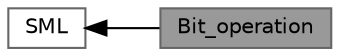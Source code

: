digraph "Bit_operation"
{
 // LATEX_PDF_SIZE
  bgcolor="transparent";
  edge [fontname=Helvetica,fontsize=10,labelfontname=Helvetica,labelfontsize=10];
  node [fontname=Helvetica,fontsize=10,shape=box,height=0.2,width=0.4];
  rankdir=LR;
  Node1 [id="Node000001",label="Bit_operation",height=0.2,width=0.4,color="gray40", fillcolor="grey60", style="filled", fontcolor="black",tooltip=" "];
  Node2 [id="Node000002",label="SML",height=0.2,width=0.4,color="grey40", fillcolor="white", style="filled",URL="$group___s_m_l.html",tooltip=" "];
  Node2->Node1 [shape=plaintext, dir="back", style="solid"];
}
